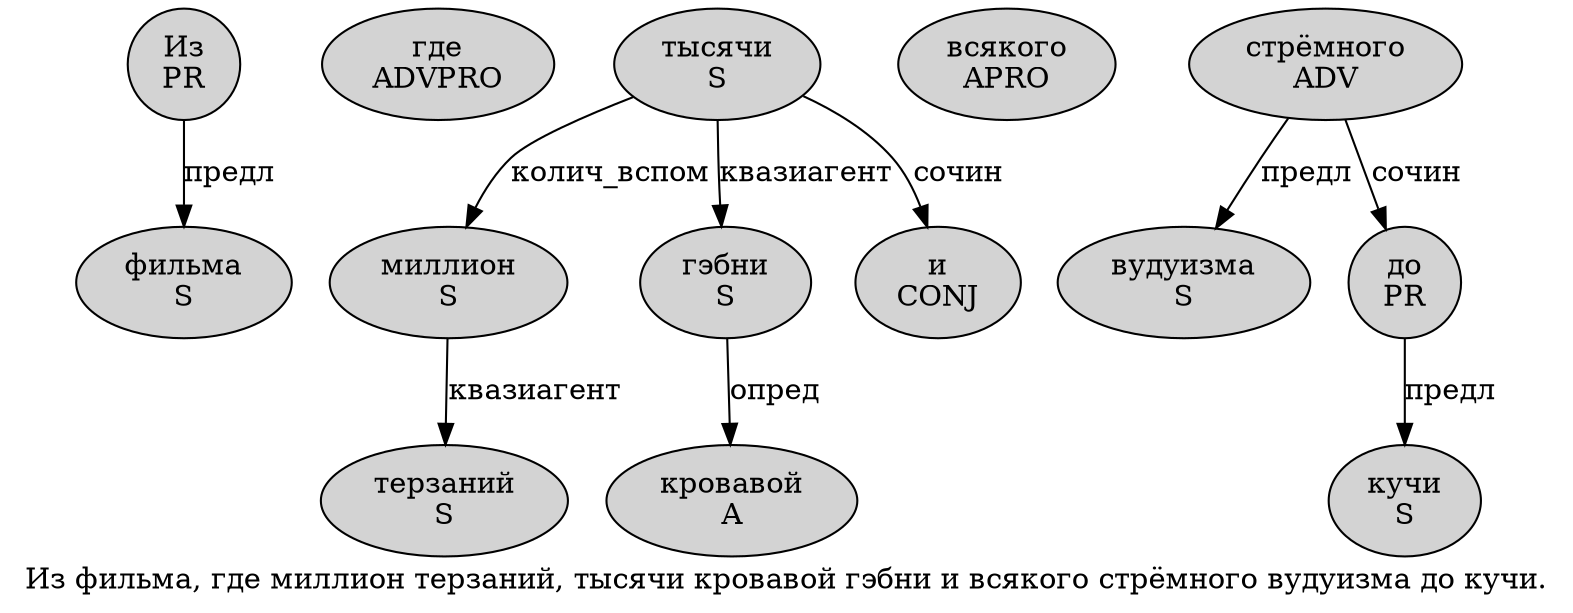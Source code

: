 digraph SENTENCE_3624 {
	graph [label="Из фильма, где миллион терзаний, тысячи кровавой гэбни и всякого стрёмного вудуизма до кучи."]
	node [style=filled]
		0 [label="Из
PR" color="" fillcolor=lightgray penwidth=1 shape=ellipse]
		1 [label="фильма
S" color="" fillcolor=lightgray penwidth=1 shape=ellipse]
		3 [label="где
ADVPRO" color="" fillcolor=lightgray penwidth=1 shape=ellipse]
		4 [label="миллион
S" color="" fillcolor=lightgray penwidth=1 shape=ellipse]
		5 [label="терзаний
S" color="" fillcolor=lightgray penwidth=1 shape=ellipse]
		7 [label="тысячи
S" color="" fillcolor=lightgray penwidth=1 shape=ellipse]
		8 [label="кровавой
A" color="" fillcolor=lightgray penwidth=1 shape=ellipse]
		9 [label="гэбни
S" color="" fillcolor=lightgray penwidth=1 shape=ellipse]
		10 [label="и
CONJ" color="" fillcolor=lightgray penwidth=1 shape=ellipse]
		11 [label="всякого
APRO" color="" fillcolor=lightgray penwidth=1 shape=ellipse]
		12 [label="стрёмного
ADV" color="" fillcolor=lightgray penwidth=1 shape=ellipse]
		13 [label="вудуизма
S" color="" fillcolor=lightgray penwidth=1 shape=ellipse]
		14 [label="до
PR" color="" fillcolor=lightgray penwidth=1 shape=ellipse]
		15 [label="кучи
S" color="" fillcolor=lightgray penwidth=1 shape=ellipse]
			9 -> 8 [label="опред"]
			12 -> 13 [label="предл"]
			12 -> 14 [label="сочин"]
			7 -> 4 [label="колич_вспом"]
			7 -> 9 [label="квазиагент"]
			7 -> 10 [label="сочин"]
			0 -> 1 [label="предл"]
			4 -> 5 [label="квазиагент"]
			14 -> 15 [label="предл"]
}